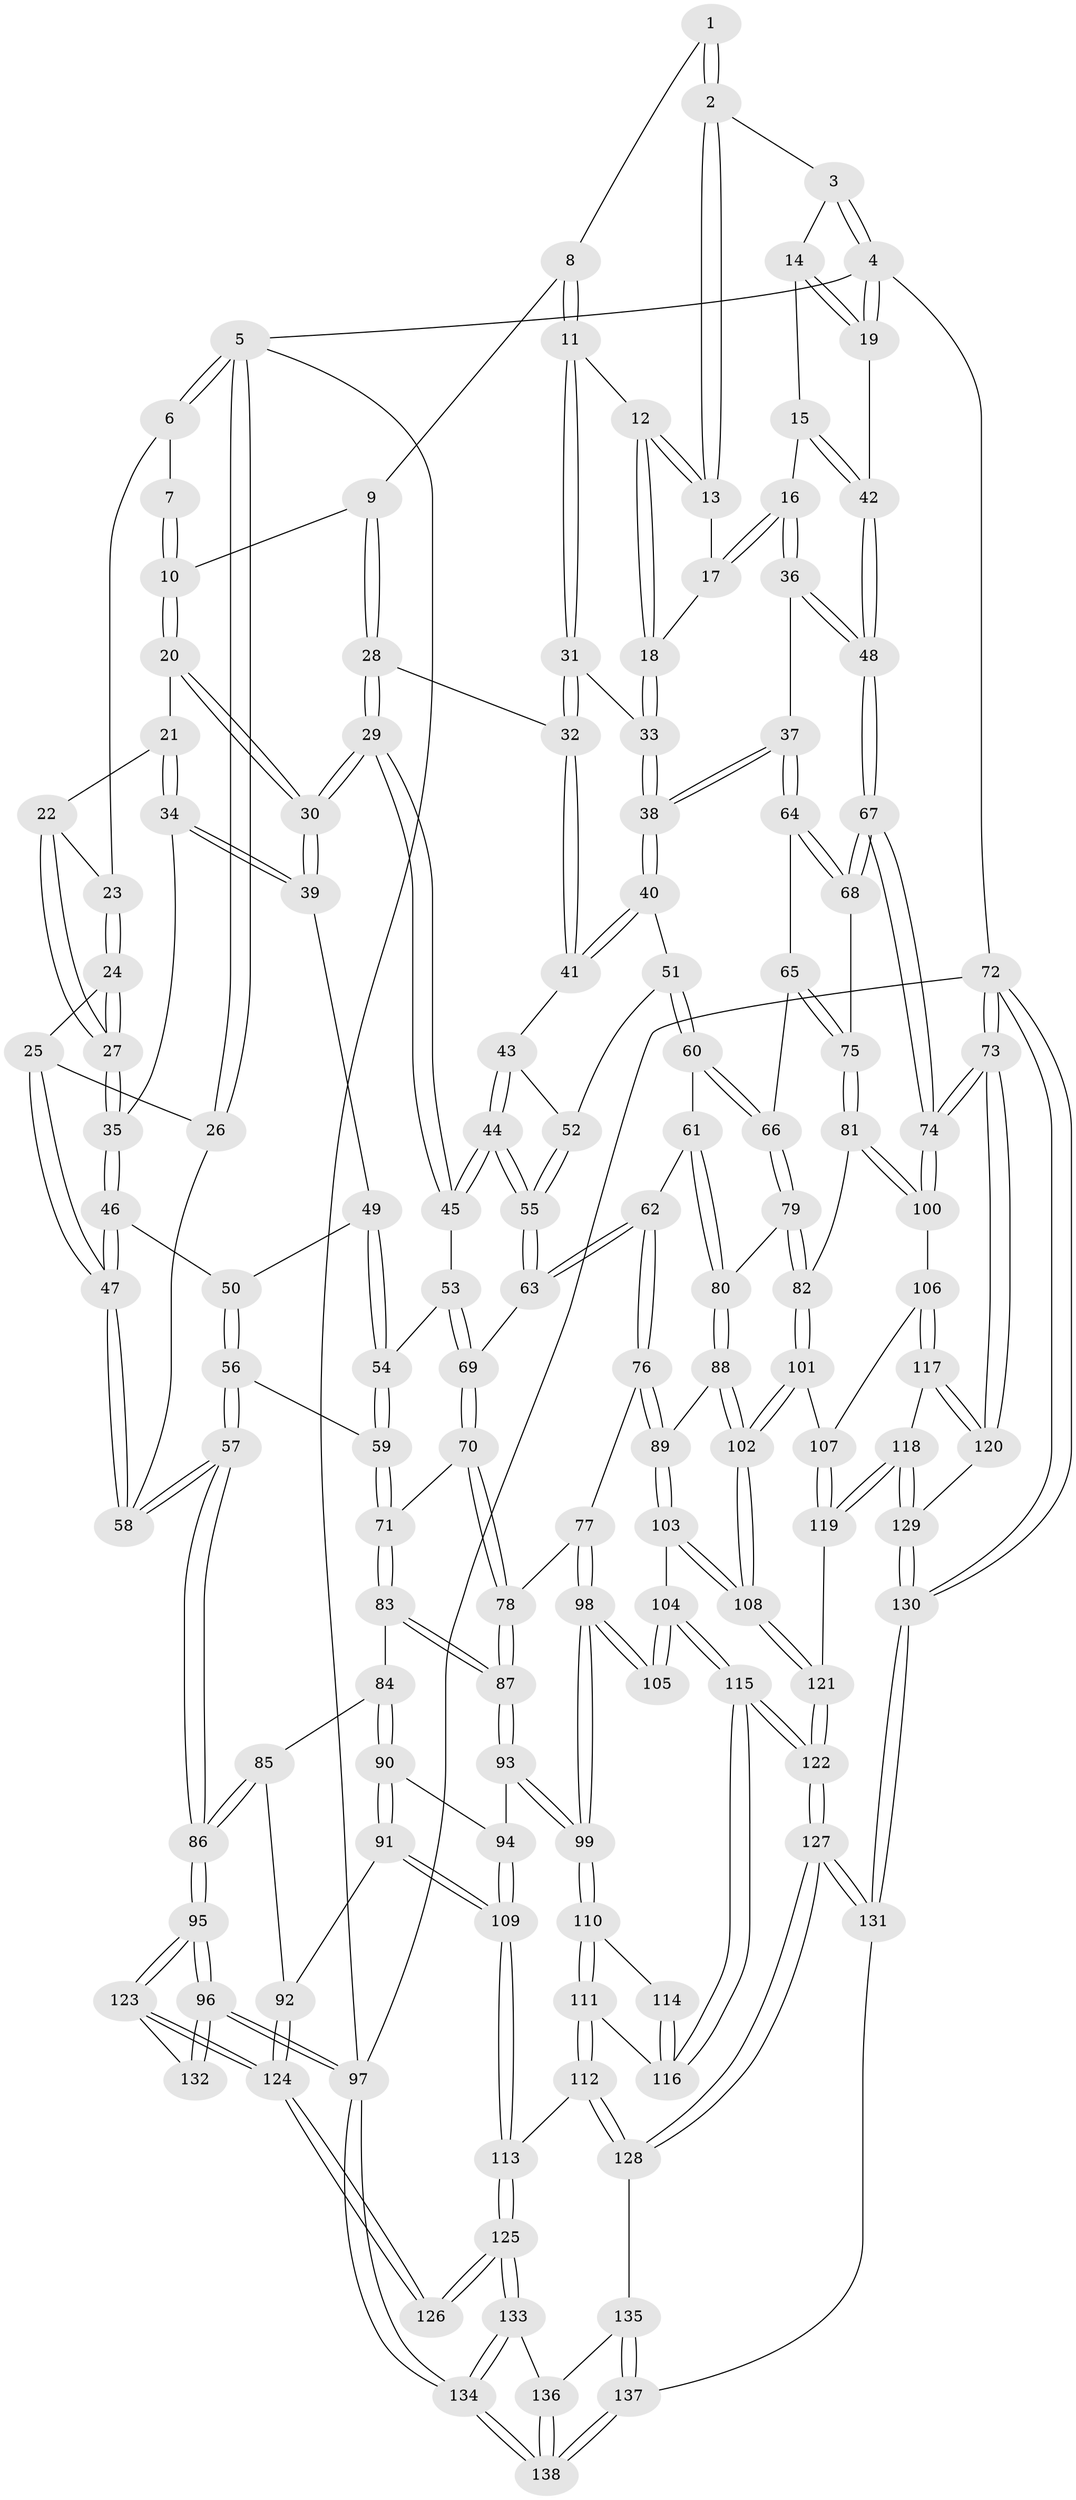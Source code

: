 // Generated by graph-tools (version 1.1) at 2025/16/03/09/25 04:16:49]
// undirected, 138 vertices, 342 edges
graph export_dot {
graph [start="1"]
  node [color=gray90,style=filled];
  1 [pos="+0.5215281910393472+0"];
  2 [pos="+0.8290149818577768+0"];
  3 [pos="+0.8668532329175336+0"];
  4 [pos="+1+0"];
  5 [pos="+0+0"];
  6 [pos="+0.11378998273121108+0"];
  7 [pos="+0.32421809665991563+0"];
  8 [pos="+0.5324360376960813+0.019544517092539734"];
  9 [pos="+0.4716749951910626+0.08529462306560515"];
  10 [pos="+0.4227677019039973+0.06164765521006419"];
  11 [pos="+0.6226653475714237+0.08083095370075222"];
  12 [pos="+0.6504822550736957+0.046669778928461914"];
  13 [pos="+0.7993469146069823+0"];
  14 [pos="+0.9615485624775459+0.08482824399046808"];
  15 [pos="+0.9247466260684115+0.1557528002929378"];
  16 [pos="+0.8892101497501035+0.17383675753598812"];
  17 [pos="+0.8033725673809066+0"];
  18 [pos="+0.7485567990878579+0.13718507876475183"];
  19 [pos="+1+0.13767837609438882"];
  20 [pos="+0.33296343738057715+0.13341877653034345"];
  21 [pos="+0.2775396339356538+0.09532093854139208"];
  22 [pos="+0.23935357492757162+0.03487646584326991"];
  23 [pos="+0.13128348888110888+0"];
  24 [pos="+0.1252112255016244+0.18575977794454138"];
  25 [pos="+0.09246605420885144+0.17970273378967866"];
  26 [pos="+0+0"];
  27 [pos="+0.14954765934992723+0.21147250950681612"];
  28 [pos="+0.48167234621309735+0.10881550022307554"];
  29 [pos="+0.3833913843670732+0.2715336000886405"];
  30 [pos="+0.3768543506262659+0.2674603233172561"];
  31 [pos="+0.6208444419625146+0.09511512931019935"];
  32 [pos="+0.5820501180837523+0.16071387863929792"];
  33 [pos="+0.7455273449751508+0.15370581311486287"];
  34 [pos="+0.1830747442440341+0.24766140776926795"];
  35 [pos="+0.17160468223809855+0.2499576303741902"];
  36 [pos="+0.8747635546298138+0.20342426058685373"];
  37 [pos="+0.7798781675726506+0.2750049572988204"];
  38 [pos="+0.7791387313296055+0.27473275971286826"];
  39 [pos="+0.34058580860260235+0.26901241938806425"];
  40 [pos="+0.7653489230952185+0.27608633980097075"];
  41 [pos="+0.5869004377985224+0.199879033107642"];
  42 [pos="+1+0.17877278289786158"];
  43 [pos="+0.5160854485898265+0.27411594144973755"];
  44 [pos="+0.42978070127110135+0.3160347130852882"];
  45 [pos="+0.41181265937776135+0.30512719708303404"];
  46 [pos="+0.14578526293729116+0.29371064696235694"];
  47 [pos="+0+0.3564309532193892"];
  48 [pos="+1+0.37156508631050783"];
  49 [pos="+0.25584094875374364+0.35029592913000657"];
  50 [pos="+0.16118450250552452+0.3333490010370262"];
  51 [pos="+0.6601089797109206+0.35082325862340225"];
  52 [pos="+0.6256073554212712+0.3419021721636221"];
  53 [pos="+0.30114964181301535+0.4013286744456767"];
  54 [pos="+0.2541122597747143+0.4243058222698809"];
  55 [pos="+0.46951529773779427+0.4331898734277359"];
  56 [pos="+0.1898563072971774+0.4801632699949031"];
  57 [pos="+0+0.5950657927045349"];
  58 [pos="+0+0.3758139505941477"];
  59 [pos="+0.19021930681228352+0.48025981953478447"];
  60 [pos="+0.6174455629604026+0.4823425056110755"];
  61 [pos="+0.5950318410034957+0.4875040001838804"];
  62 [pos="+0.5209908642557115+0.4893648661786311"];
  63 [pos="+0.47130987911268724+0.44131561518692336"];
  64 [pos="+0.8191533983416142+0.3526290301629262"];
  65 [pos="+0.719424336294352+0.48849849333296613"];
  66 [pos="+0.6831095920995266+0.5045307221915183"];
  67 [pos="+1+0.4618669013043899"];
  68 [pos="+0.9819134364859256+0.4714080874467716"];
  69 [pos="+0.3623565317070244+0.5066279458443731"];
  70 [pos="+0.3487855678586858+0.5181326198376612"];
  71 [pos="+0.20079668401799594+0.4895645695586713"];
  72 [pos="+1+1"];
  73 [pos="+1+0.8639159209787486"];
  74 [pos="+1+0.7460348912827033"];
  75 [pos="+0.8766314681479405+0.5710525925118911"];
  76 [pos="+0.50190839488088+0.5986842222194508"];
  77 [pos="+0.42006013865354347+0.6182533739394144"];
  78 [pos="+0.35297309198330434+0.6003323112552894"];
  79 [pos="+0.7114637620258792+0.6109038821440679"];
  80 [pos="+0.6292618163755779+0.6367850006965295"];
  81 [pos="+0.8484186241077228+0.6263412372060333"];
  82 [pos="+0.7464326082806365+0.6391390451486048"];
  83 [pos="+0.23197133847829032+0.5890509622606982"];
  84 [pos="+0.2291659491923455+0.6069290580469441"];
  85 [pos="+0.19450871188965907+0.629817596313689"];
  86 [pos="+0+0.6325960524591974"];
  87 [pos="+0.34723817185843203+0.6064257059946601"];
  88 [pos="+0.6106293965451193+0.6539753806887554"];
  89 [pos="+0.5359823422025342+0.6730078404526032"];
  90 [pos="+0.2717874565458961+0.7003695860102149"];
  91 [pos="+0.1832638804500061+0.7521728347383151"];
  92 [pos="+0.176240644488941+0.7531940217063152"];
  93 [pos="+0.3138446147941056+0.6998224276982727"];
  94 [pos="+0.300061677488174+0.7012516420565031"];
  95 [pos="+0+0.7503433259177456"];
  96 [pos="+0+0.8725171558629587"];
  97 [pos="+0+1"];
  98 [pos="+0.4111549388234772+0.6718195409025348"];
  99 [pos="+0.35377893582971875+0.7293971526333511"];
  100 [pos="+0.8773308228467901+0.7074153819288671"];
  101 [pos="+0.7047277936922265+0.743414495234907"];
  102 [pos="+0.7016021524569374+0.7472528733090518"];
  103 [pos="+0.533647115060228+0.6838340020384018"];
  104 [pos="+0.510784021157689+0.7176932247956253"];
  105 [pos="+0.4898809945933294+0.7195225896256371"];
  106 [pos="+0.8765951068493232+0.7094966799182816"];
  107 [pos="+0.8334028582518268+0.740592677779609"];
  108 [pos="+0.68289234064474+0.8000036872153109"];
  109 [pos="+0.2803476276313892+0.8254243663234172"];
  110 [pos="+0.3577456871614301+0.7352084024113655"];
  111 [pos="+0.3540783376564711+0.8307555473191817"];
  112 [pos="+0.33552119965901156+0.865191446092474"];
  113 [pos="+0.312731243111672+0.8637322834891431"];
  114 [pos="+0.4213441750781884+0.7410403218615704"];
  115 [pos="+0.5195968406518003+0.8371656736628836"];
  116 [pos="+0.43774225879901824+0.8138961111321213"];
  117 [pos="+0.9022311092217877+0.8357559581970794"];
  118 [pos="+0.7909410760190383+0.8431523880372214"];
  119 [pos="+0.7820385821029754+0.8337351284143169"];
  120 [pos="+0.9558219898069431+0.8860395160261233"];
  121 [pos="+0.6828983059354533+0.8007672623002605"];
  122 [pos="+0.5753483361189708+0.9426949598227223"];
  123 [pos="+0+0.7540333459533319"];
  124 [pos="+0.1455718010897398+0.763132523012696"];
  125 [pos="+0.23173526635475306+0.9043877017190078"];
  126 [pos="+0.21857053145836855+0.8880861065108672"];
  127 [pos="+0.5700169015704322+0.9862031483371204"];
  128 [pos="+0.35784155974659826+0.8980051404695217"];
  129 [pos="+0.8021223284105363+1"];
  130 [pos="+0.7075728278698151+1"];
  131 [pos="+0.6215395399164293+1"];
  132 [pos="+0.18368655032138168+0.8849120781412566"];
  133 [pos="+0.19580424234678026+0.988229423813656"];
  134 [pos="+0+1"];
  135 [pos="+0.3336339570165156+0.9540909661482332"];
  136 [pos="+0.3287710832918786+0.9626517172566211"];
  137 [pos="+0.6117981253422343+1"];
  138 [pos="+0.3568562234702742+1"];
  1 -- 2;
  1 -- 2;
  1 -- 8;
  2 -- 3;
  2 -- 13;
  2 -- 13;
  3 -- 4;
  3 -- 4;
  3 -- 14;
  4 -- 5;
  4 -- 19;
  4 -- 19;
  4 -- 72;
  5 -- 6;
  5 -- 6;
  5 -- 26;
  5 -- 26;
  5 -- 97;
  6 -- 7;
  6 -- 23;
  7 -- 10;
  7 -- 10;
  8 -- 9;
  8 -- 11;
  8 -- 11;
  9 -- 10;
  9 -- 28;
  9 -- 28;
  10 -- 20;
  10 -- 20;
  11 -- 12;
  11 -- 31;
  11 -- 31;
  12 -- 13;
  12 -- 13;
  12 -- 18;
  12 -- 18;
  13 -- 17;
  14 -- 15;
  14 -- 19;
  14 -- 19;
  15 -- 16;
  15 -- 42;
  15 -- 42;
  16 -- 17;
  16 -- 17;
  16 -- 36;
  16 -- 36;
  17 -- 18;
  18 -- 33;
  18 -- 33;
  19 -- 42;
  20 -- 21;
  20 -- 30;
  20 -- 30;
  21 -- 22;
  21 -- 34;
  21 -- 34;
  22 -- 23;
  22 -- 27;
  22 -- 27;
  23 -- 24;
  23 -- 24;
  24 -- 25;
  24 -- 27;
  24 -- 27;
  25 -- 26;
  25 -- 47;
  25 -- 47;
  26 -- 58;
  27 -- 35;
  27 -- 35;
  28 -- 29;
  28 -- 29;
  28 -- 32;
  29 -- 30;
  29 -- 30;
  29 -- 45;
  29 -- 45;
  30 -- 39;
  30 -- 39;
  31 -- 32;
  31 -- 32;
  31 -- 33;
  32 -- 41;
  32 -- 41;
  33 -- 38;
  33 -- 38;
  34 -- 35;
  34 -- 39;
  34 -- 39;
  35 -- 46;
  35 -- 46;
  36 -- 37;
  36 -- 48;
  36 -- 48;
  37 -- 38;
  37 -- 38;
  37 -- 64;
  37 -- 64;
  38 -- 40;
  38 -- 40;
  39 -- 49;
  40 -- 41;
  40 -- 41;
  40 -- 51;
  41 -- 43;
  42 -- 48;
  42 -- 48;
  43 -- 44;
  43 -- 44;
  43 -- 52;
  44 -- 45;
  44 -- 45;
  44 -- 55;
  44 -- 55;
  45 -- 53;
  46 -- 47;
  46 -- 47;
  46 -- 50;
  47 -- 58;
  47 -- 58;
  48 -- 67;
  48 -- 67;
  49 -- 50;
  49 -- 54;
  49 -- 54;
  50 -- 56;
  50 -- 56;
  51 -- 52;
  51 -- 60;
  51 -- 60;
  52 -- 55;
  52 -- 55;
  53 -- 54;
  53 -- 69;
  53 -- 69;
  54 -- 59;
  54 -- 59;
  55 -- 63;
  55 -- 63;
  56 -- 57;
  56 -- 57;
  56 -- 59;
  57 -- 58;
  57 -- 58;
  57 -- 86;
  57 -- 86;
  59 -- 71;
  59 -- 71;
  60 -- 61;
  60 -- 66;
  60 -- 66;
  61 -- 62;
  61 -- 80;
  61 -- 80;
  62 -- 63;
  62 -- 63;
  62 -- 76;
  62 -- 76;
  63 -- 69;
  64 -- 65;
  64 -- 68;
  64 -- 68;
  65 -- 66;
  65 -- 75;
  65 -- 75;
  66 -- 79;
  66 -- 79;
  67 -- 68;
  67 -- 68;
  67 -- 74;
  67 -- 74;
  68 -- 75;
  69 -- 70;
  69 -- 70;
  70 -- 71;
  70 -- 78;
  70 -- 78;
  71 -- 83;
  71 -- 83;
  72 -- 73;
  72 -- 73;
  72 -- 130;
  72 -- 130;
  72 -- 97;
  73 -- 74;
  73 -- 74;
  73 -- 120;
  73 -- 120;
  74 -- 100;
  74 -- 100;
  75 -- 81;
  75 -- 81;
  76 -- 77;
  76 -- 89;
  76 -- 89;
  77 -- 78;
  77 -- 98;
  77 -- 98;
  78 -- 87;
  78 -- 87;
  79 -- 80;
  79 -- 82;
  79 -- 82;
  80 -- 88;
  80 -- 88;
  81 -- 82;
  81 -- 100;
  81 -- 100;
  82 -- 101;
  82 -- 101;
  83 -- 84;
  83 -- 87;
  83 -- 87;
  84 -- 85;
  84 -- 90;
  84 -- 90;
  85 -- 86;
  85 -- 86;
  85 -- 92;
  86 -- 95;
  86 -- 95;
  87 -- 93;
  87 -- 93;
  88 -- 89;
  88 -- 102;
  88 -- 102;
  89 -- 103;
  89 -- 103;
  90 -- 91;
  90 -- 91;
  90 -- 94;
  91 -- 92;
  91 -- 109;
  91 -- 109;
  92 -- 124;
  92 -- 124;
  93 -- 94;
  93 -- 99;
  93 -- 99;
  94 -- 109;
  94 -- 109;
  95 -- 96;
  95 -- 96;
  95 -- 123;
  95 -- 123;
  96 -- 97;
  96 -- 97;
  96 -- 132;
  96 -- 132;
  97 -- 134;
  97 -- 134;
  98 -- 99;
  98 -- 99;
  98 -- 105;
  98 -- 105;
  99 -- 110;
  99 -- 110;
  100 -- 106;
  101 -- 102;
  101 -- 102;
  101 -- 107;
  102 -- 108;
  102 -- 108;
  103 -- 104;
  103 -- 108;
  103 -- 108;
  104 -- 105;
  104 -- 105;
  104 -- 115;
  104 -- 115;
  106 -- 107;
  106 -- 117;
  106 -- 117;
  107 -- 119;
  107 -- 119;
  108 -- 121;
  108 -- 121;
  109 -- 113;
  109 -- 113;
  110 -- 111;
  110 -- 111;
  110 -- 114;
  111 -- 112;
  111 -- 112;
  111 -- 116;
  112 -- 113;
  112 -- 128;
  112 -- 128;
  113 -- 125;
  113 -- 125;
  114 -- 116;
  114 -- 116;
  115 -- 116;
  115 -- 116;
  115 -- 122;
  115 -- 122;
  117 -- 118;
  117 -- 120;
  117 -- 120;
  118 -- 119;
  118 -- 119;
  118 -- 129;
  118 -- 129;
  119 -- 121;
  120 -- 129;
  121 -- 122;
  121 -- 122;
  122 -- 127;
  122 -- 127;
  123 -- 124;
  123 -- 124;
  123 -- 132;
  124 -- 126;
  124 -- 126;
  125 -- 126;
  125 -- 126;
  125 -- 133;
  125 -- 133;
  127 -- 128;
  127 -- 128;
  127 -- 131;
  127 -- 131;
  128 -- 135;
  129 -- 130;
  129 -- 130;
  130 -- 131;
  130 -- 131;
  131 -- 137;
  133 -- 134;
  133 -- 134;
  133 -- 136;
  134 -- 138;
  134 -- 138;
  135 -- 136;
  135 -- 137;
  135 -- 137;
  136 -- 138;
  136 -- 138;
  137 -- 138;
  137 -- 138;
}
